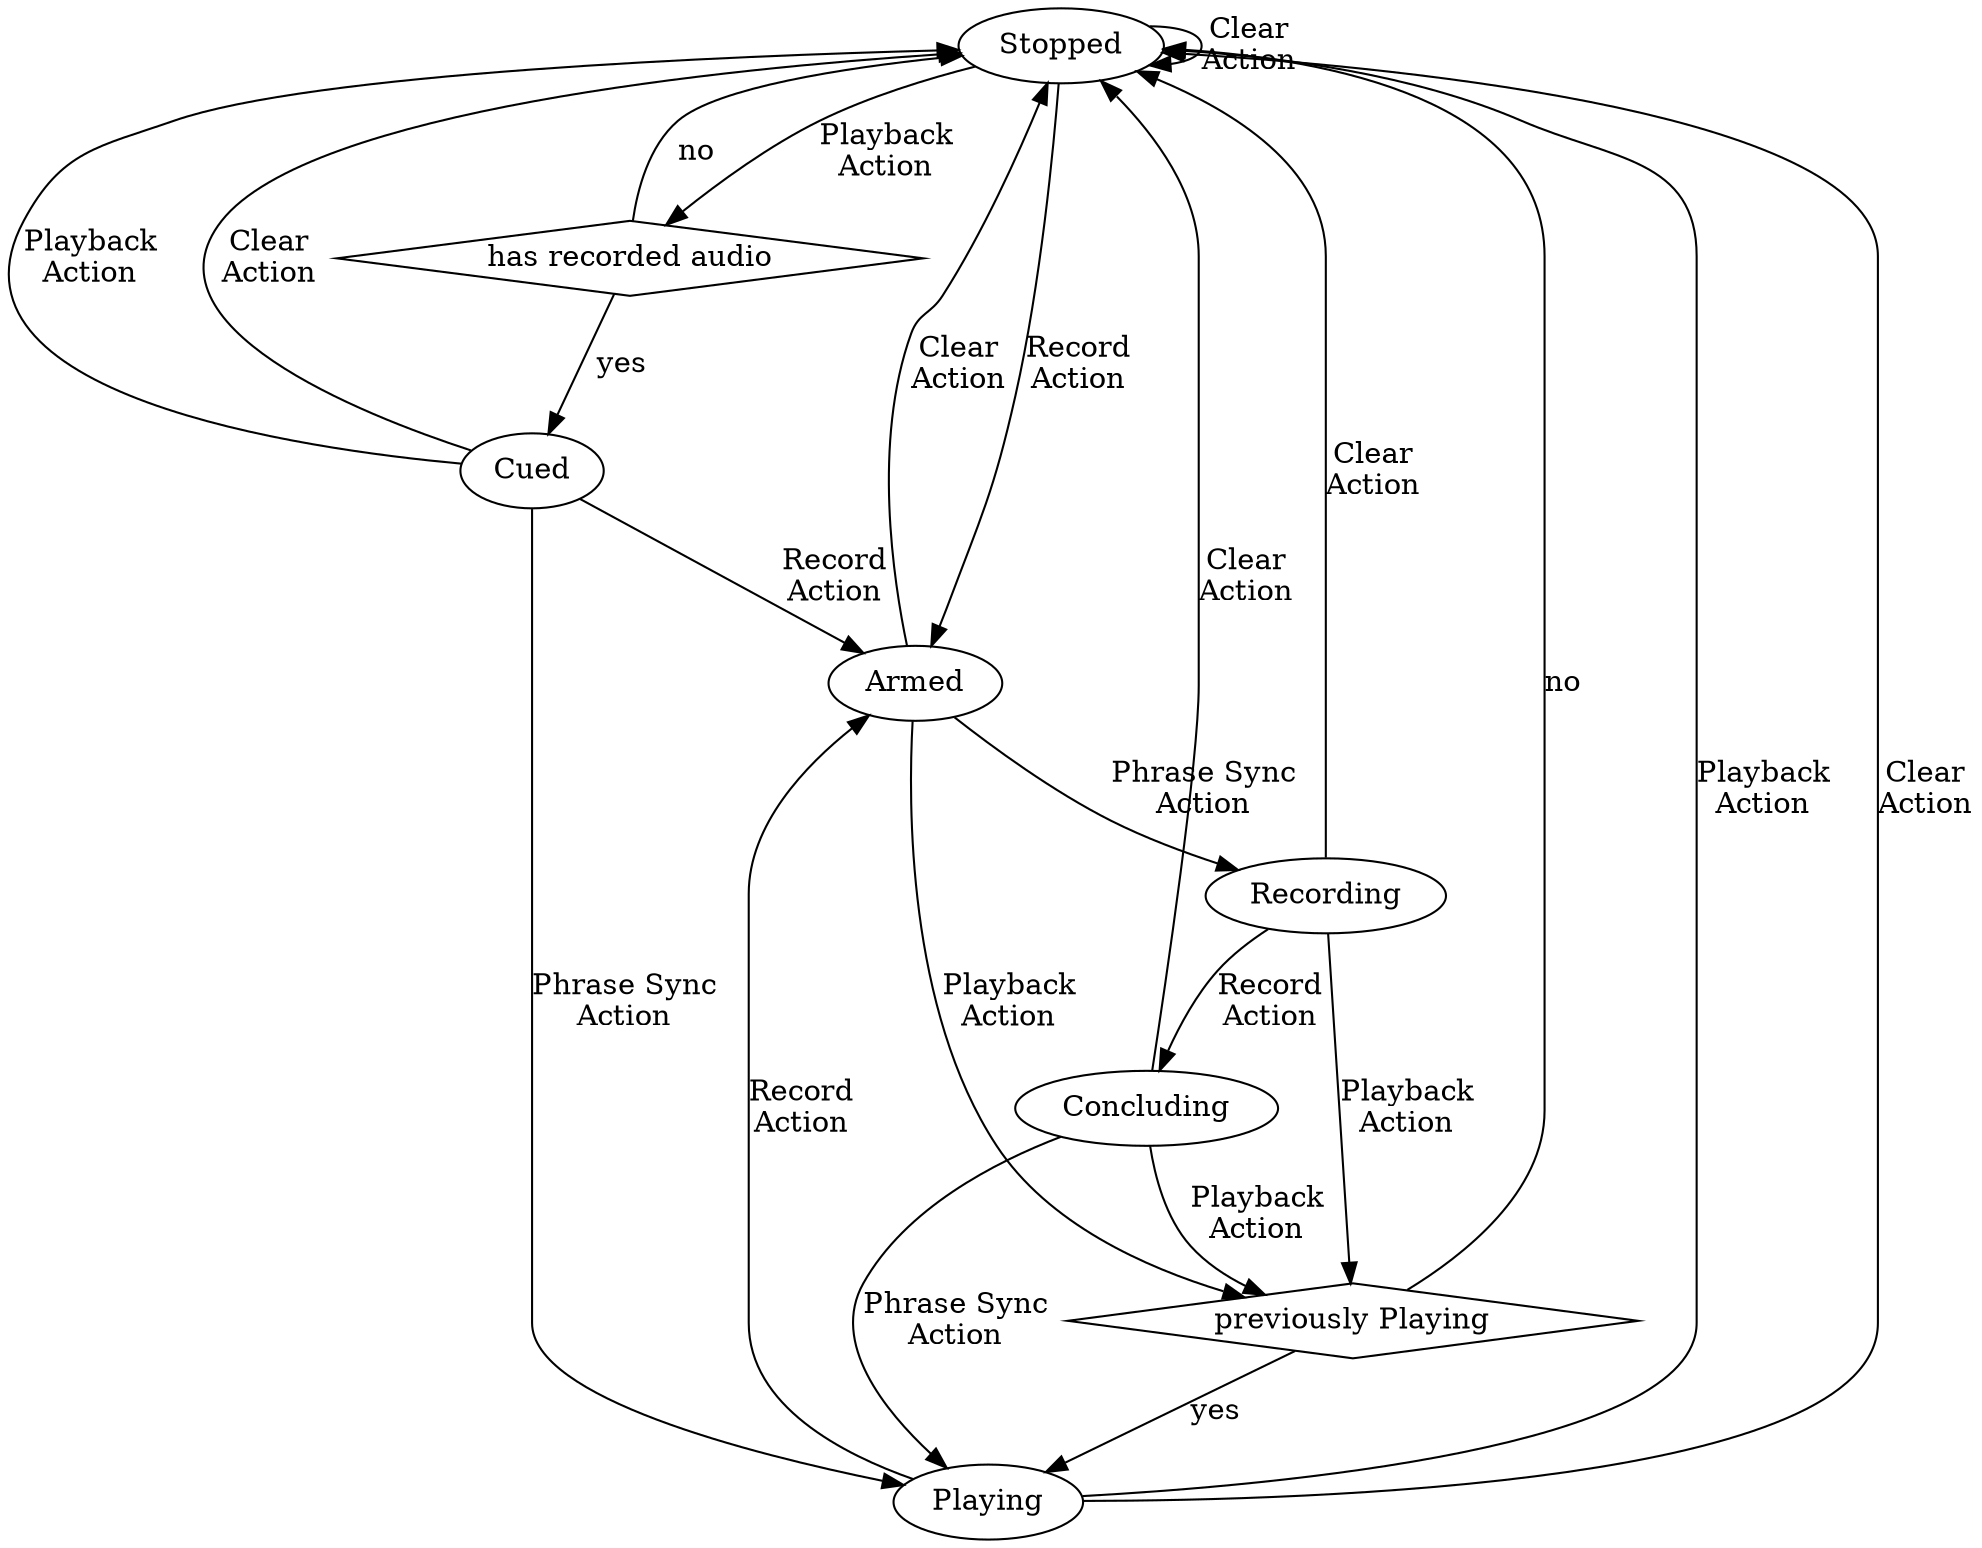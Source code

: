 digraph G {

  Stopped [ shape="oval" ];
  Armed [ shape="oval" ];
  hasAudio [ label="has recorded audio", shape="diamond" ];
  Cued [ shape="oval" ];
  wasPlaying [ label="previously Playing", shape="diamond" ];
  Recording [ shape="oval" ];
  Concluding [ shape="oval" ];
  Playing [ shape="oval" ];

  Stopped -> Armed [ label="Record\nAction" ];
  Stopped -> Stopped [ label="Clear\nAction" ];
  Stopped -> hasAudio [ label="Playback\nAction" ];

  hasAudio -> Stopped [ label="no" ];
  hasAudio -> Cued [ label="yes" ];

  Cued -> Playing [ label="Phrase Sync\nAction" ];
  Cued -> Stopped [ label="Playback\nAction" ];
  Cued -> Armed [ label="Record\nAction" ];
  Cued -> Stopped [ label="Clear\nAction" ];

  Armed -> wasPlaying [ label="Playback\nAction" ];
  Armed -> Recording [ label="Phrase Sync\nAction" ];
  Armed -> Stopped [ label="Clear\nAction" ];

  Recording -> wasPlaying [ label="Playback\nAction" ];
  Recording -> Concluding [ label="Record\nAction" ];
  Recording -> Stopped [ label="Clear\nAction" ];

  wasPlaying -> Stopped [ label="no" ];
  wasPlaying -> Playing [ label="yes" ];

  Concluding -> wasPlaying [ label="Playback\nAction" ];
  Concluding -> Playing [ label="Phrase Sync\nAction" ];
  Concluding -> Stopped [ label="Clear\nAction" ];

  Playing -> Stopped [ label="Playback\nAction" ];
  Playing -> Stopped [ label="Clear\nAction" ];
  Playing -> Armed [ label="Record\nAction" ];

}
